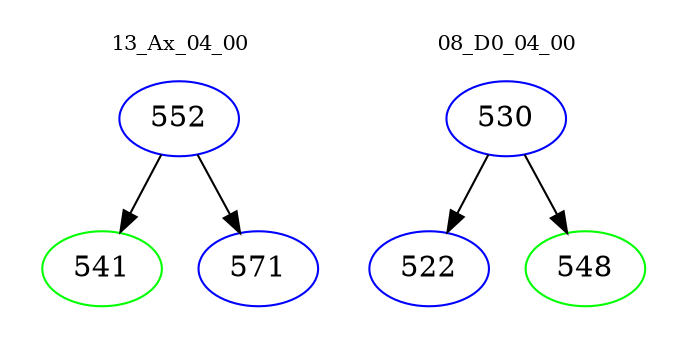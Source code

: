 digraph{
subgraph cluster_0 {
color = white
label = "13_Ax_04_00";
fontsize=10;
T0_552 [label="552", color="blue"]
T0_552 -> T0_541 [color="black"]
T0_541 [label="541", color="green"]
T0_552 -> T0_571 [color="black"]
T0_571 [label="571", color="blue"]
}
subgraph cluster_1 {
color = white
label = "08_D0_04_00";
fontsize=10;
T1_530 [label="530", color="blue"]
T1_530 -> T1_522 [color="black"]
T1_522 [label="522", color="blue"]
T1_530 -> T1_548 [color="black"]
T1_548 [label="548", color="green"]
}
}
